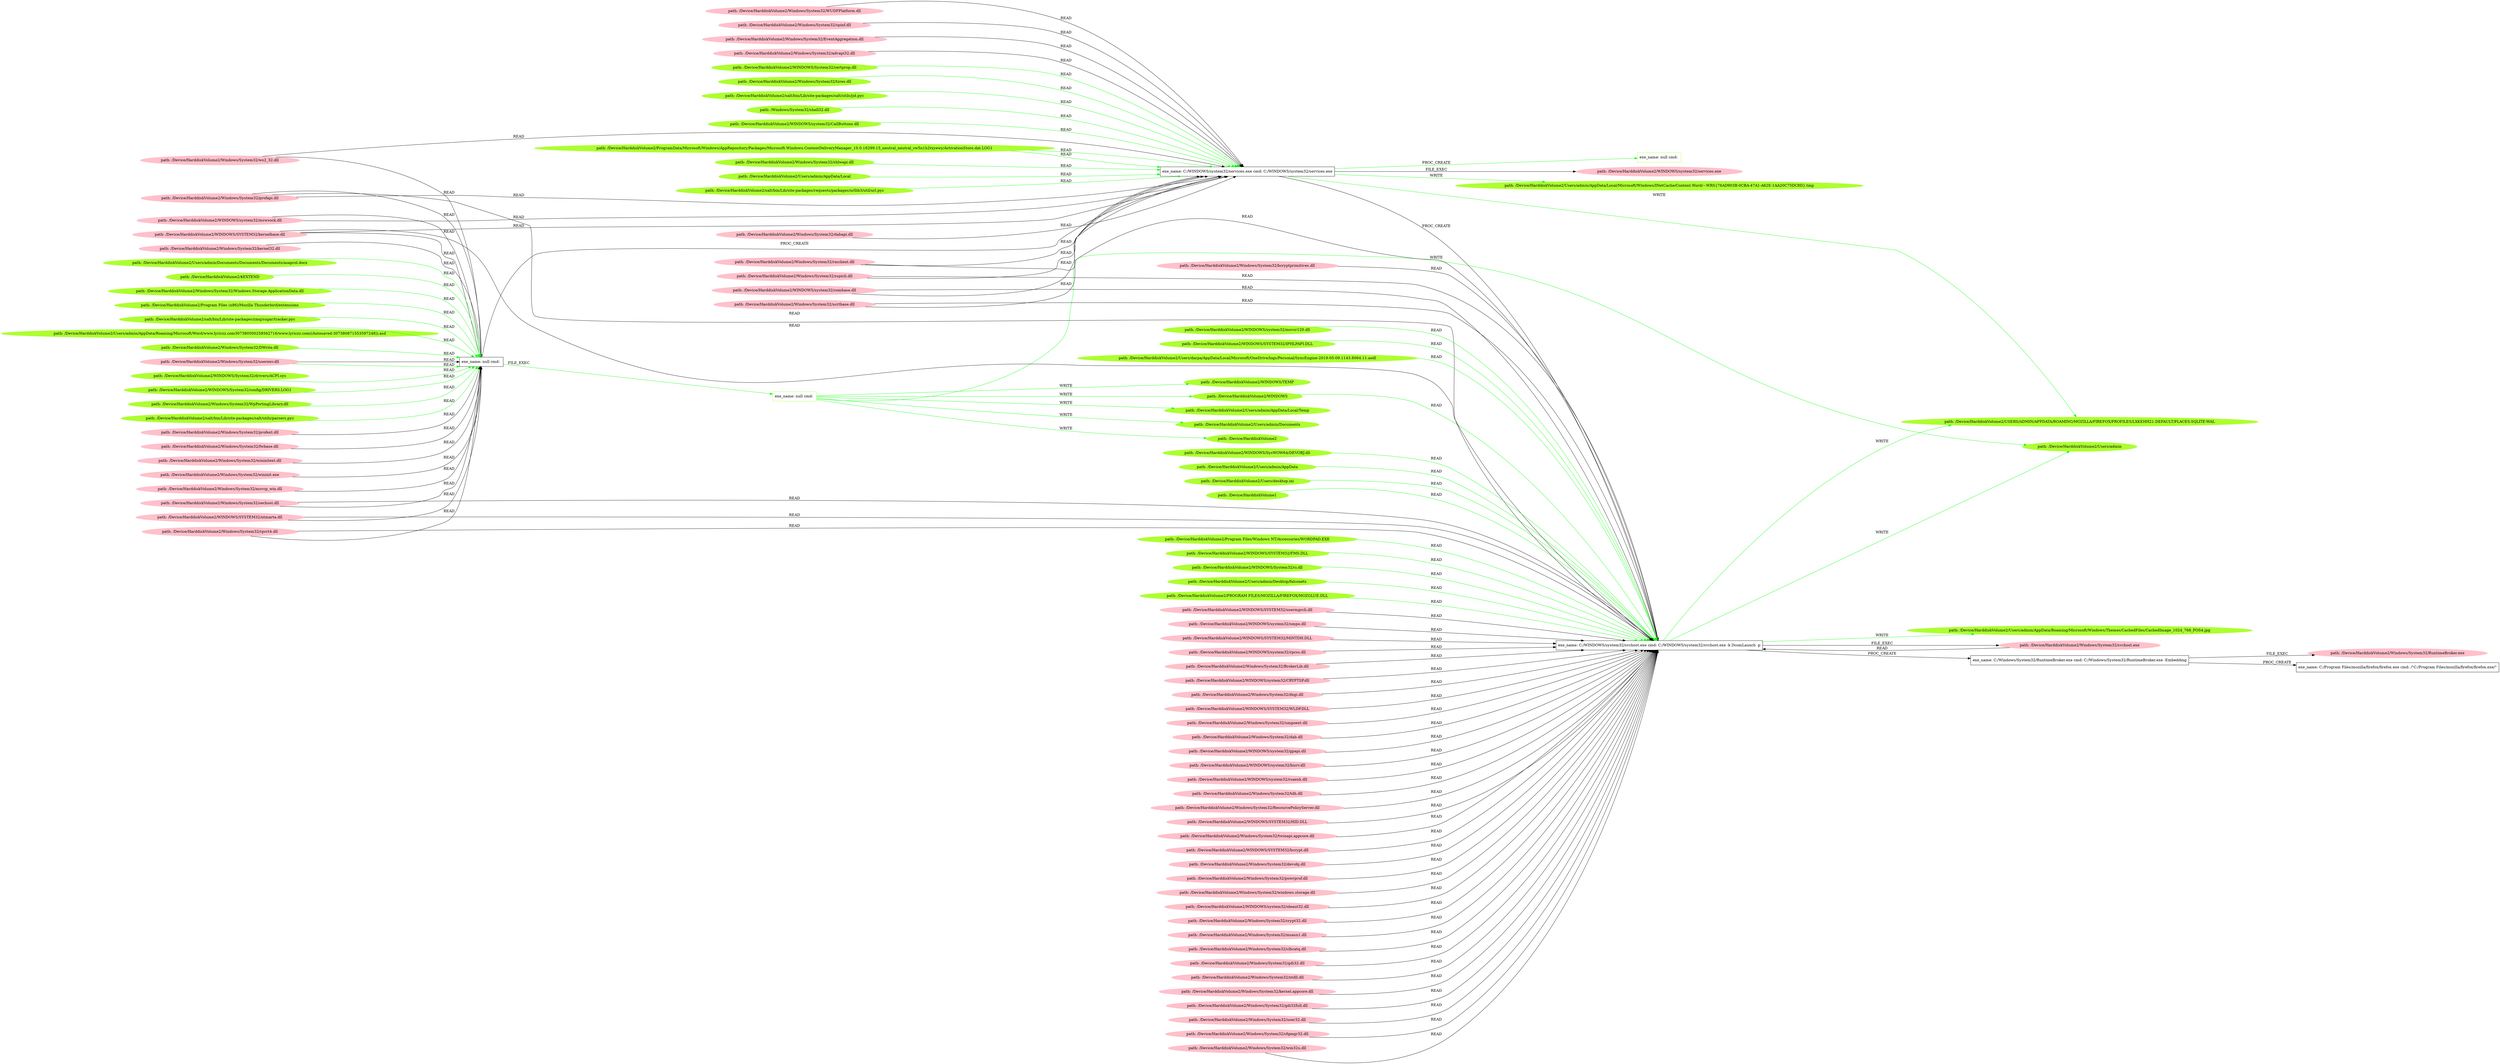 digraph {
	rankdir=LR
	39 [label="exe_name: null cmd: " color=black shape=box style=solid]
	160 [label="exe_name: null cmd: " color=greenyellow shape=box style=solid]
	39 -> 160 [label=FILE_EXEC color=green]
	192 [label="path: /Device/HarddiskVolume2/Users/admin/AppData" color=greenyellow shape=oval style=filled]
	34 [label="exe_name: C:/WINDOWS/system32/svchost.exe cmd: C:/WINDOWS/system32/svchost.exe -k DcomLaunch -p" color=black shape=box style=solid]
	192 -> 34 [label=READ color=green]
	171 [label="path: /Device/HarddiskVolume2/ProgramData/Microsoft/Windows/AppRepository/Packages/Microsoft.Windows.ContentDeliveryManager_10.0.16299.15_neutral_neutral_cw5n1h2txyewy/ActivationStore.dat.LOG1" color=greenyellow shape=oval style=filled]
	38 [label="exe_name: C:/WINDOWS/system32/services.exe cmd: C:/WINDOWS/system32/services.exe" color=black shape=box style=solid]
	171 -> 38 [label=READ color=green]
	171 [label="path: /Device/HarddiskVolume2/ProgramData/Microsoft/Windows/AppRepository/Packages/Microsoft.Windows.ContentDeliveryManager_10.0.16299.15_neutral_neutral_cw5n1h2txyewy/ActivationStore.dat.LOG1" color=greenyellow shape=oval style=filled]
	38 [label="exe_name: C:/WINDOWS/system32/services.exe cmd: C:/WINDOWS/system32/services.exe" color=black shape=box style=solid]
	171 -> 38 [label=READ color=green]
	150 [label="path: /Device/HarddiskVolume2/WINDOWS/System32/drivers/ACPI.sys" color=greenyellow shape=oval style=filled]
	39 [label="exe_name: null cmd: " color=black shape=box style=solid]
	150 -> 39 [label=READ color=green]
	185 [label="path: /Device/HarddiskVolume2/Users/desktop.ini" color=greenyellow shape=oval style=filled]
	34 [label="exe_name: C:/WINDOWS/system32/svchost.exe cmd: C:/WINDOWS/system32/svchost.exe -k DcomLaunch -p" color=black shape=box style=solid]
	185 -> 34 [label=READ color=green]
	159 [label="path: /Device/HarddiskVolume2/WINDOWS/System32/config/DRIVERS.LOG1" color=greenyellow shape=oval style=filled]
	39 [label="exe_name: null cmd: " color=black shape=box style=solid]
	159 -> 39 [label=READ color=green]
	34 [label="exe_name: C:/WINDOWS/system32/svchost.exe cmd: C:/WINDOWS/system32/svchost.exe -k DcomLaunch -p" color=black shape=box style=solid]
	196 [label="path: /Device/HarddiskVolume2/Users/admin/AppData/Roaming/Microsoft/Windows/Themes/CachedFiles/CachedImage_1024_768_POS4.jpg" color=greenyellow shape=oval style=filled]
	34 -> 196 [label=WRITE color=green]
	191 [label="path: /Device/HarddiskVolume1" color=greenyellow shape=oval style=filled]
	34 [label="exe_name: C:/WINDOWS/system32/svchost.exe cmd: C:/WINDOWS/system32/svchost.exe -k DcomLaunch -p" color=black shape=box style=solid]
	191 -> 34 [label=READ color=green]
	182 [label="path: /Device/HarddiskVolume2/Program Files/Windows NT/Accessories/WORDPAD.EXE" color=greenyellow shape=oval style=filled]
	34 [label="exe_name: C:/WINDOWS/system32/svchost.exe cmd: C:/WINDOWS/system32/svchost.exe -k DcomLaunch -p" color=black shape=box style=solid]
	182 -> 34 [label=READ color=green]
	195 [label="path: /Device/HarddiskVolume2/WINDOWS/SYSTEM32/FMS.DLL" color=greenyellow shape=oval style=filled]
	34 [label="exe_name: C:/WINDOWS/system32/svchost.exe cmd: C:/WINDOWS/system32/svchost.exe -k DcomLaunch -p" color=black shape=box style=solid]
	195 -> 34 [label=READ color=green]
	197 [label="path: /Device/HarddiskVolume2/WINDOWS/System32/ci.dll" color=greenyellow shape=oval style=filled]
	34 [label="exe_name: C:/WINDOWS/system32/svchost.exe cmd: C:/WINDOWS/system32/svchost.exe -k DcomLaunch -p" color=black shape=box style=solid]
	197 -> 34 [label=READ color=green]
	186 [label="path: /Device/HarddiskVolume2/Users/admin/Desktop/falconets" color=greenyellow shape=oval style=filled]
	34 [label="exe_name: C:/WINDOWS/system32/svchost.exe cmd: C:/WINDOWS/system32/svchost.exe -k DcomLaunch -p" color=black shape=box style=solid]
	186 -> 34 [label=READ color=green]
	189 [label="path: /Device/HarddiskVolume2/PROGRAM FILES/MOZILLA/FIREFOX/MOZGLUE.DLL" color=greenyellow shape=oval style=filled]
	34 [label="exe_name: C:/WINDOWS/system32/svchost.exe cmd: C:/WINDOWS/system32/svchost.exe -k DcomLaunch -p" color=black shape=box style=solid]
	189 -> 34 [label=READ color=green]
	178 [label="path: /Device/HarddiskVolume2/Windows/System32/shlwapi.dll" color=greenyellow shape=oval style=filled]
	38 [label="exe_name: C:/WINDOWS/system32/services.exe cmd: C:/WINDOWS/system32/services.exe" color=black shape=box style=solid]
	178 -> 38 [label=READ color=green]
	162 [label="path: /Device/HarddiskVolume2/WINDOWS" color=greenyellow shape=oval style=filled]
	34 [label="exe_name: C:/WINDOWS/system32/svchost.exe cmd: C:/WINDOWS/system32/svchost.exe -k DcomLaunch -p" color=black shape=box style=solid]
	162 -> 34 [label=READ color=green]
	154 [label="path: /Device/HarddiskVolume2/Windows/System32/WpPortingLibrary.dll" color=greenyellow shape=oval style=filled]
	39 [label="exe_name: null cmd: " color=black shape=box style=solid]
	154 -> 39 [label=READ color=green]
	172 [label="path: /Device/HarddiskVolume2/Users/admin/AppData/Local" color=greenyellow shape=oval style=filled]
	38 [label="exe_name: C:/WINDOWS/system32/services.exe cmd: C:/WINDOWS/system32/services.exe" color=black shape=box style=solid]
	172 -> 38 [label=READ color=green]
	169 [label="path: /Device/HarddiskVolume2/salt/bin/Lib/site-packages/requests/packages/urllib3/util/url.pyc" color=greenyellow shape=oval style=filled]
	38 [label="exe_name: C:/WINDOWS/system32/services.exe cmd: C:/WINDOWS/system32/services.exe" color=black shape=box style=solid]
	169 -> 38 [label=READ color=green]
	152 [label="path: /Device/HarddiskVolume2/salt/bin/Lib/site-packages/salt/utils/parsers.pyc" color=greenyellow shape=oval style=filled]
	39 [label="exe_name: null cmd: " color=black shape=box style=solid]
	152 -> 39 [label=READ color=green]
	53 [label="path: /Device/HarddiskVolume2/Windows/System32/profext.dll" color=pink shape=oval style=filled]
	39 [label="exe_name: null cmd: " color=black shape=box style=solid]
	53 -> 39 [label=READ color=black]
	6 [label="path: /Device/HarddiskVolume2/Windows/System32/fwbase.dll" color=pink shape=oval style=filled]
	39 [label="exe_name: null cmd: " color=black shape=box style=solid]
	6 -> 39 [label=READ color=black]
	7 [label="path: /Device/HarddiskVolume2/Windows/System32/wininitext.dll" color=pink shape=oval style=filled]
	39 [label="exe_name: null cmd: " color=black shape=box style=solid]
	7 -> 39 [label=READ color=black]
	65 [label="path: /Device/HarddiskVolume2/Windows/System32/wininit.exe" color=pink shape=oval style=filled]
	39 [label="exe_name: null cmd: " color=black shape=box style=solid]
	65 -> 39 [label=READ color=black]
	81 [label="path: /Device/HarddiskVolume2/Windows/System32/msvcp_win.dll" color=pink shape=oval style=filled]
	39 [label="exe_name: null cmd: " color=black shape=box style=solid]
	81 -> 39 [label=READ color=black]
	88 [label="path: /Device/HarddiskVolume2/Windows/System32/ws2_32.dll" color=pink shape=oval style=filled]
	39 [label="exe_name: null cmd: " color=black shape=box style=solid]
	88 -> 39 [label=READ color=black]
	105 [label="path: /Device/HarddiskVolume2/Windows/System32/userenv.dll" color=pink shape=oval style=filled]
	39 [label="exe_name: null cmd: " color=black shape=box style=solid]
	105 -> 39 [label=READ color=black]
	107 [label="path: /Device/HarddiskVolume2/Windows/System32/kernel32.dll" color=pink shape=oval style=filled]
	39 [label="exe_name: null cmd: " color=black shape=box style=solid]
	107 -> 39 [label=READ color=black]
	110 [label="path: /Device/HarddiskVolume2/Windows/System32/sechost.dll" color=pink shape=oval style=filled]
	39 [label="exe_name: null cmd: " color=black shape=box style=solid]
	110 -> 39 [label=READ color=black]
	113 [label="path: /Device/HarddiskVolume2/Windows/System32/profapi.dll" color=pink shape=oval style=filled]
	39 [label="exe_name: null cmd: " color=black shape=box style=solid]
	113 -> 39 [label=READ color=black]
	119 [label="path: /Device/HarddiskVolume2/WINDOWS/system32/mswsock.dll" color=pink shape=oval style=filled]
	39 [label="exe_name: null cmd: " color=black shape=box style=solid]
	119 -> 39 [label=READ color=black]
	121 [label="path: /Device/HarddiskVolume2/WINDOWS/SYSTEM32/kernelbase.dll" color=pink shape=oval style=filled]
	39 [label="exe_name: null cmd: " color=black shape=box style=solid]
	121 -> 39 [label=READ color=black]
	128 [label="path: /Device/HarddiskVolume2/WINDOWS/SYSTEM32/ntmarta.dll" color=pink shape=oval style=filled]
	39 [label="exe_name: null cmd: " color=black shape=box style=solid]
	128 -> 39 [label=READ color=black]
	130 [label="path: /Device/HarddiskVolume2/Windows/System32/rpcrt4.dll" color=pink shape=oval style=filled]
	39 [label="exe_name: null cmd: " color=black shape=box style=solid]
	130 -> 39 [label=READ color=black]
	39 [label="exe_name: null cmd: " color=black shape=box style=solid]
	38 [label="exe_name: C:/WINDOWS/system32/services.exe cmd: C:/WINDOWS/system32/services.exe" color=black shape=box style=solid]
	39 -> 38 [label=PROC_CREATE color=black]
	38 [label="exe_name: C:/WINDOWS/system32/services.exe cmd: C:/WINDOWS/system32/services.exe" color=black shape=box style=solid]
	87 [label="path: /Device/HarddiskVolume2/WINDOWS/system32/services.exe" color=pink shape=oval style=filled]
	38 -> 87 [label=FILE_EXEC color=black]
	8 [label="path: /Device/HarddiskVolume2/Windows/System32/dabapi.dll" color=pink shape=oval style=filled]
	38 [label="exe_name: C:/WINDOWS/system32/services.exe cmd: C:/WINDOWS/system32/services.exe" color=black shape=box style=solid]
	8 -> 38 [label=READ color=black]
	66 [label="path: /Device/HarddiskVolume2/Windows/System32/WUDFPlatform.dll" color=pink shape=oval style=filled]
	38 [label="exe_name: C:/WINDOWS/system32/services.exe cmd: C:/WINDOWS/system32/services.exe" color=black shape=box style=solid]
	66 -> 38 [label=READ color=black]
	70 [label="path: /Device/HarddiskVolume2/Windows/System32/spinf.dll" color=pink shape=oval style=filled]
	38 [label="exe_name: C:/WINDOWS/system32/services.exe cmd: C:/WINDOWS/system32/services.exe" color=black shape=box style=solid]
	70 -> 38 [label=READ color=black]
	90 [label="path: /Device/HarddiskVolume2/Windows/System32/rmclient.dll" color=pink shape=oval style=filled]
	38 [label="exe_name: C:/WINDOWS/system32/services.exe cmd: C:/WINDOWS/system32/services.exe" color=black shape=box style=solid]
	90 -> 38 [label=READ color=black]
	119 [label="path: /Device/HarddiskVolume2/WINDOWS/system32/mswsock.dll" color=pink shape=oval style=filled]
	38 [label="exe_name: C:/WINDOWS/system32/services.exe cmd: C:/WINDOWS/system32/services.exe" color=black shape=box style=solid]
	119 -> 38 [label=READ color=black]
	125 [label="path: /Device/HarddiskVolume2/Windows/System32/EventAggregation.dll" color=pink shape=oval style=filled]
	38 [label="exe_name: C:/WINDOWS/system32/services.exe cmd: C:/WINDOWS/system32/services.exe" color=black shape=box style=solid]
	125 -> 38 [label=READ color=black]
	143 [label="path: /Device/HarddiskVolume2/Windows/System32/sspicli.dll" color=pink shape=oval style=filled]
	38 [label="exe_name: C:/WINDOWS/system32/services.exe cmd: C:/WINDOWS/system32/services.exe" color=black shape=box style=solid]
	143 -> 38 [label=READ color=black]
	88 [label="path: /Device/HarddiskVolume2/Windows/System32/ws2_32.dll" color=pink shape=oval style=filled]
	38 [label="exe_name: C:/WINDOWS/system32/services.exe cmd: C:/WINDOWS/system32/services.exe" color=black shape=box style=solid]
	88 -> 38 [label=READ color=black]
	113 [label="path: /Device/HarddiskVolume2/Windows/System32/profapi.dll" color=pink shape=oval style=filled]
	38 [label="exe_name: C:/WINDOWS/system32/services.exe cmd: C:/WINDOWS/system32/services.exe" color=black shape=box style=solid]
	113 -> 38 [label=READ color=black]
	116 [label="path: /Device/HarddiskVolume2/WINDOWS/system32/combase.dll" color=pink shape=oval style=filled]
	38 [label="exe_name: C:/WINDOWS/system32/services.exe cmd: C:/WINDOWS/system32/services.exe" color=black shape=box style=solid]
	116 -> 38 [label=READ color=black]
	121 [label="path: /Device/HarddiskVolume2/WINDOWS/SYSTEM32/kernelbase.dll" color=pink shape=oval style=filled]
	38 [label="exe_name: C:/WINDOWS/system32/services.exe cmd: C:/WINDOWS/system32/services.exe" color=black shape=box style=solid]
	121 -> 38 [label=READ color=black]
	133 [label="path: /Device/HarddiskVolume2/Windows/System32/ucrtbase.dll" color=pink shape=oval style=filled]
	38 [label="exe_name: C:/WINDOWS/system32/services.exe cmd: C:/WINDOWS/system32/services.exe" color=black shape=box style=solid]
	133 -> 38 [label=READ color=black]
	147 [label="path: /Device/HarddiskVolume2/Windows/System32/advapi32.dll" color=pink shape=oval style=filled]
	38 [label="exe_name: C:/WINDOWS/system32/services.exe cmd: C:/WINDOWS/system32/services.exe" color=black shape=box style=solid]
	147 -> 38 [label=READ color=black]
	38 [label="exe_name: C:/WINDOWS/system32/services.exe cmd: C:/WINDOWS/system32/services.exe" color=black shape=box style=solid]
	34 [label="exe_name: C:/WINDOWS/system32/svchost.exe cmd: C:/WINDOWS/system32/svchost.exe -k DcomLaunch -p" color=black shape=box style=solid]
	38 -> 34 [label=PROC_CREATE color=black]
	34 [label="exe_name: C:/WINDOWS/system32/svchost.exe cmd: C:/WINDOWS/system32/svchost.exe -k DcomLaunch -p" color=black shape=box style=solid]
	92 [label="path: /Device/HarddiskVolume2/Windows/System32/svchost.exe" color=pink shape=oval style=filled]
	34 -> 92 [label=FILE_EXEC color=black]
	44 [label="path: /Device/HarddiskVolume2/WINDOWS/SYSTEM32/usermgrcli.dll" color=pink shape=oval style=filled]
	34 [label="exe_name: C:/WINDOWS/system32/svchost.exe cmd: C:/WINDOWS/system32/svchost.exe -k DcomLaunch -p" color=black shape=box style=solid]
	44 -> 34 [label=READ color=black]
	46 [label="path: /Device/HarddiskVolume2/WINDOWS/system32/umpo.dll" color=pink shape=oval style=filled]
	34 [label="exe_name: C:/WINDOWS/system32/svchost.exe cmd: C:/WINDOWS/system32/svchost.exe -k DcomLaunch -p" color=black shape=box style=solid]
	46 -> 34 [label=READ color=black]
	47 [label="path: /Device/HarddiskVolume2/WINDOWS/SYSTEM32/MINTDH.DLL" color=pink shape=oval style=filled]
	34 [label="exe_name: C:/WINDOWS/system32/svchost.exe cmd: C:/WINDOWS/system32/svchost.exe -k DcomLaunch -p" color=black shape=box style=solid]
	47 -> 34 [label=READ color=black]
	11 [label="path: /Device/HarddiskVolume2/WINDOWS/system32/rpcss.dll" color=pink shape=oval style=filled]
	34 [label="exe_name: C:/WINDOWS/system32/svchost.exe cmd: C:/WINDOWS/system32/svchost.exe -k DcomLaunch -p" color=black shape=box style=solid]
	11 -> 34 [label=READ color=black]
	55 [label="path: /Device/HarddiskVolume2/Windows/System32/BrokerLib.dll" color=pink shape=oval style=filled]
	34 [label="exe_name: C:/WINDOWS/system32/svchost.exe cmd: C:/WINDOWS/system32/svchost.exe -k DcomLaunch -p" color=black shape=box style=solid]
	55 -> 34 [label=READ color=black]
	13 [label="path: /Device/HarddiskVolume2/WINDOWS/system32/CRYPTSP.dll" color=pink shape=oval style=filled]
	34 [label="exe_name: C:/WINDOWS/system32/svchost.exe cmd: C:/WINDOWS/system32/svchost.exe -k DcomLaunch -p" color=black shape=box style=solid]
	13 -> 34 [label=READ color=black]
	57 [label="path: /Device/HarddiskVolume2/Windows/System32/dxgi.dll" color=pink shape=oval style=filled]
	34 [label="exe_name: C:/WINDOWS/system32/svchost.exe cmd: C:/WINDOWS/system32/svchost.exe -k DcomLaunch -p" color=black shape=box style=solid]
	57 -> 34 [label=READ color=black]
	58 [label="path: /Device/HarddiskVolume2/WINDOWS/SYSTEM32/WLDP.DLL" color=pink shape=oval style=filled]
	34 [label="exe_name: C:/WINDOWS/system32/svchost.exe cmd: C:/WINDOWS/system32/svchost.exe -k DcomLaunch -p" color=black shape=box style=solid]
	58 -> 34 [label=READ color=black]
	62 [label="path: /Device/HarddiskVolume2/Windows/System32/umpoext.dll" color=pink shape=oval style=filled]
	34 [label="exe_name: C:/WINDOWS/system32/svchost.exe cmd: C:/WINDOWS/system32/svchost.exe -k DcomLaunch -p" color=black shape=box style=solid]
	62 -> 34 [label=READ color=black]
	24 [label="path: /Device/HarddiskVolume2/Windows/System32/dab.dll" color=pink shape=oval style=filled]
	34 [label="exe_name: C:/WINDOWS/system32/svchost.exe cmd: C:/WINDOWS/system32/svchost.exe -k DcomLaunch -p" color=black shape=box style=solid]
	24 -> 34 [label=READ color=black]
	26 [label="path: /Device/HarddiskVolume2/WINDOWS/system32/gpapi.dll" color=pink shape=oval style=filled]
	34 [label="exe_name: C:/WINDOWS/system32/svchost.exe cmd: C:/WINDOWS/system32/svchost.exe -k DcomLaunch -p" color=black shape=box style=solid]
	26 -> 34 [label=READ color=black]
	27 [label="path: /Device/HarddiskVolume2/WINDOWS/system32/bisrv.dll" color=pink shape=oval style=filled]
	34 [label="exe_name: C:/WINDOWS/system32/svchost.exe cmd: C:/WINDOWS/system32/svchost.exe -k DcomLaunch -p" color=black shape=box style=solid]
	27 -> 34 [label=READ color=black]
	29 [label="path: /Device/HarddiskVolume2/WINDOWS/system32/rsaenh.dll" color=pink shape=oval style=filled]
	34 [label="exe_name: C:/WINDOWS/system32/svchost.exe cmd: C:/WINDOWS/system32/svchost.exe -k DcomLaunch -p" color=black shape=box style=solid]
	29 -> 34 [label=READ color=black]
	74 [label="path: /Device/HarddiskVolume2/Windows/System32/tdh.dll" color=pink shape=oval style=filled]
	34 [label="exe_name: C:/WINDOWS/system32/svchost.exe cmd: C:/WINDOWS/system32/svchost.exe -k DcomLaunch -p" color=black shape=box style=solid]
	74 -> 34 [label=READ color=black]
	75 [label="path: /Device/HarddiskVolume2/Windows/System32/ResourcePolicyServer.dll" color=pink shape=oval style=filled]
	34 [label="exe_name: C:/WINDOWS/system32/svchost.exe cmd: C:/WINDOWS/system32/svchost.exe -k DcomLaunch -p" color=black shape=box style=solid]
	75 -> 34 [label=READ color=black]
	33 [label="path: /Device/HarddiskVolume2/WINDOWS/SYSTEM32/HID.DLL" color=pink shape=oval style=filled]
	34 [label="exe_name: C:/WINDOWS/system32/svchost.exe cmd: C:/WINDOWS/system32/svchost.exe -k DcomLaunch -p" color=black shape=box style=solid]
	33 -> 34 [label=READ color=black]
	77 [label="path: /Device/HarddiskVolume2/Windows/System32/twinapi.appcore.dll" color=pink shape=oval style=filled]
	34 [label="exe_name: C:/WINDOWS/system32/svchost.exe cmd: C:/WINDOWS/system32/svchost.exe -k DcomLaunch -p" color=black shape=box style=solid]
	77 -> 34 [label=READ color=black]
	90 [label="path: /Device/HarddiskVolume2/Windows/System32/rmclient.dll" color=pink shape=oval style=filled]
	34 [label="exe_name: C:/WINDOWS/system32/svchost.exe cmd: C:/WINDOWS/system32/svchost.exe -k DcomLaunch -p" color=black shape=box style=solid]
	90 -> 34 [label=READ color=black]
	92 [label="path: /Device/HarddiskVolume2/Windows/System32/svchost.exe" color=pink shape=oval style=filled]
	34 [label="exe_name: C:/WINDOWS/system32/svchost.exe cmd: C:/WINDOWS/system32/svchost.exe -k DcomLaunch -p" color=black shape=box style=solid]
	92 -> 34 [label=READ color=black]
	97 [label="path: /Device/HarddiskVolume2/WINDOWS/SYSTEM32/bcrypt.dll" color=pink shape=oval style=filled]
	34 [label="exe_name: C:/WINDOWS/system32/svchost.exe cmd: C:/WINDOWS/system32/svchost.exe -k DcomLaunch -p" color=black shape=box style=solid]
	97 -> 34 [label=READ color=black]
	126 [label="path: /Device/HarddiskVolume2/Windows/System32/devobj.dll" color=pink shape=oval style=filled]
	34 [label="exe_name: C:/WINDOWS/system32/svchost.exe cmd: C:/WINDOWS/system32/svchost.exe -k DcomLaunch -p" color=black shape=box style=solid]
	126 -> 34 [label=READ color=black]
	128 [label="path: /Device/HarddiskVolume2/WINDOWS/SYSTEM32/ntmarta.dll" color=pink shape=oval style=filled]
	34 [label="exe_name: C:/WINDOWS/system32/svchost.exe cmd: C:/WINDOWS/system32/svchost.exe -k DcomLaunch -p" color=black shape=box style=solid]
	128 -> 34 [label=READ color=black]
	10 [label="path: /Device/HarddiskVolume2/Windows/System32/powrprof.dll" color=pink shape=oval style=filled]
	34 [label="exe_name: C:/WINDOWS/system32/svchost.exe cmd: C:/WINDOWS/system32/svchost.exe -k DcomLaunch -p" color=black shape=box style=solid]
	10 -> 34 [label=READ color=black]
	2 [label="path: /Device/HarddiskVolume2/Windows/System32/windows.storage.dll" color=pink shape=oval style=filled]
	34 [label="exe_name: C:/WINDOWS/system32/svchost.exe cmd: C:/WINDOWS/system32/svchost.exe -k DcomLaunch -p" color=black shape=box style=solid]
	2 -> 34 [label=READ color=black]
	20 [label="path: /Device/HarddiskVolume2/WINDOWS/system32/oleaut32.dll" color=pink shape=oval style=filled]
	34 [label="exe_name: C:/WINDOWS/system32/svchost.exe cmd: C:/WINDOWS/system32/svchost.exe -k DcomLaunch -p" color=black shape=box style=solid]
	20 -> 34 [label=READ color=black]
	21 [label="path: /Device/HarddiskVolume2/Windows/System32/crypt32.dll" color=pink shape=oval style=filled]
	34 [label="exe_name: C:/WINDOWS/system32/svchost.exe cmd: C:/WINDOWS/system32/svchost.exe -k DcomLaunch -p" color=black shape=box style=solid]
	21 -> 34 [label=READ color=black]
	23 [label="path: /Device/HarddiskVolume2/Windows/System32/msasn1.dll" color=pink shape=oval style=filled]
	34 [label="exe_name: C:/WINDOWS/system32/svchost.exe cmd: C:/WINDOWS/system32/svchost.exe -k DcomLaunch -p" color=black shape=box style=solid]
	23 -> 34 [label=READ color=black]
	37 [label="path: /Device/HarddiskVolume2/Windows/System32/clbcatq.dll" color=pink shape=oval style=filled]
	34 [label="exe_name: C:/WINDOWS/system32/svchost.exe cmd: C:/WINDOWS/system32/svchost.exe -k DcomLaunch -p" color=black shape=box style=solid]
	37 -> 34 [label=READ color=black]
	79 [label="path: /Device/HarddiskVolume2/Windows/System32/gdi32.dll" color=pink shape=oval style=filled]
	34 [label="exe_name: C:/WINDOWS/system32/svchost.exe cmd: C:/WINDOWS/system32/svchost.exe -k DcomLaunch -p" color=black shape=box style=solid]
	79 -> 34 [label=READ color=black]
	84 [label="path: /Device/HarddiskVolume2/Windows/System32/ntdll.dll" color=pink shape=oval style=filled]
	34 [label="exe_name: C:/WINDOWS/system32/svchost.exe cmd: C:/WINDOWS/system32/svchost.exe -k DcomLaunch -p" color=black shape=box style=solid]
	84 -> 34 [label=READ color=black]
	99 [label="path: /Device/HarddiskVolume2/Windows/System32/kernel.appcore.dll" color=pink shape=oval style=filled]
	34 [label="exe_name: C:/WINDOWS/system32/svchost.exe cmd: C:/WINDOWS/system32/svchost.exe -k DcomLaunch -p" color=black shape=box style=solid]
	99 -> 34 [label=READ color=black]
	102 [label="path: /Device/HarddiskVolume2/Windows/System32/gdi32full.dll" color=pink shape=oval style=filled]
	34 [label="exe_name: C:/WINDOWS/system32/svchost.exe cmd: C:/WINDOWS/system32/svchost.exe -k DcomLaunch -p" color=black shape=box style=solid]
	102 -> 34 [label=READ color=black]
	104 [label="path: /Device/HarddiskVolume2/Windows/System32/user32.dll" color=pink shape=oval style=filled]
	34 [label="exe_name: C:/WINDOWS/system32/svchost.exe cmd: C:/WINDOWS/system32/svchost.exe -k DcomLaunch -p" color=black shape=box style=solid]
	104 -> 34 [label=READ color=black]
	110 [label="path: /Device/HarddiskVolume2/Windows/System32/sechost.dll" color=pink shape=oval style=filled]
	34 [label="exe_name: C:/WINDOWS/system32/svchost.exe cmd: C:/WINDOWS/system32/svchost.exe -k DcomLaunch -p" color=black shape=box style=solid]
	110 -> 34 [label=READ color=black]
	113 [label="path: /Device/HarddiskVolume2/Windows/System32/profapi.dll" color=pink shape=oval style=filled]
	34 [label="exe_name: C:/WINDOWS/system32/svchost.exe cmd: C:/WINDOWS/system32/svchost.exe -k DcomLaunch -p" color=black shape=box style=solid]
	113 -> 34 [label=READ color=black]
	116 [label="path: /Device/HarddiskVolume2/WINDOWS/system32/combase.dll" color=pink shape=oval style=filled]
	34 [label="exe_name: C:/WINDOWS/system32/svchost.exe cmd: C:/WINDOWS/system32/svchost.exe -k DcomLaunch -p" color=black shape=box style=solid]
	116 -> 34 [label=READ color=black]
	121 [label="path: /Device/HarddiskVolume2/WINDOWS/SYSTEM32/kernelbase.dll" color=pink shape=oval style=filled]
	34 [label="exe_name: C:/WINDOWS/system32/svchost.exe cmd: C:/WINDOWS/system32/svchost.exe -k DcomLaunch -p" color=black shape=box style=solid]
	121 -> 34 [label=READ color=black]
	130 [label="path: /Device/HarddiskVolume2/Windows/System32/rpcrt4.dll" color=pink shape=oval style=filled]
	34 [label="exe_name: C:/WINDOWS/system32/svchost.exe cmd: C:/WINDOWS/system32/svchost.exe -k DcomLaunch -p" color=black shape=box style=solid]
	130 -> 34 [label=READ color=black]
	133 [label="path: /Device/HarddiskVolume2/Windows/System32/ucrtbase.dll" color=pink shape=oval style=filled]
	34 [label="exe_name: C:/WINDOWS/system32/svchost.exe cmd: C:/WINDOWS/system32/svchost.exe -k DcomLaunch -p" color=black shape=box style=solid]
	133 -> 34 [label=READ color=black]
	136 [label="path: /Device/HarddiskVolume2/Windows/System32/cfgmgr32.dll" color=pink shape=oval style=filled]
	34 [label="exe_name: C:/WINDOWS/system32/svchost.exe cmd: C:/WINDOWS/system32/svchost.exe -k DcomLaunch -p" color=black shape=box style=solid]
	136 -> 34 [label=READ color=black]
	138 [label="path: /Device/HarddiskVolume2/Windows/System32/win32u.dll" color=pink shape=oval style=filled]
	34 [label="exe_name: C:/WINDOWS/system32/svchost.exe cmd: C:/WINDOWS/system32/svchost.exe -k DcomLaunch -p" color=black shape=box style=solid]
	138 -> 34 [label=READ color=black]
	141 [label="path: /Device/HarddiskVolume2/Windows/System32/bcryptprimitives.dll" color=pink shape=oval style=filled]
	34 [label="exe_name: C:/WINDOWS/system32/svchost.exe cmd: C:/WINDOWS/system32/svchost.exe -k DcomLaunch -p" color=black shape=box style=solid]
	141 -> 34 [label=READ color=black]
	143 [label="path: /Device/HarddiskVolume2/Windows/System32/sspicli.dll" color=pink shape=oval style=filled]
	34 [label="exe_name: C:/WINDOWS/system32/svchost.exe cmd: C:/WINDOWS/system32/svchost.exe -k DcomLaunch -p" color=black shape=box style=solid]
	143 -> 34 [label=READ color=black]
	173 [label="path: /Device/HarddiskVolume2/WINDOWS/System32/certprop.dll" color=greenyellow shape=oval style=filled]
	38 [label="exe_name: C:/WINDOWS/system32/services.exe cmd: C:/WINDOWS/system32/services.exe" color=black shape=box style=solid]
	173 -> 38 [label=READ color=green]
	160 [label="exe_name: null cmd: " color=greenyellow shape=box style=solid]
	162 [label="path: /Device/HarddiskVolume2/WINDOWS" color=greenyellow shape=oval style=filled]
	160 -> 162 [label=WRITE color=green]
	160 [label="exe_name: null cmd: " color=greenyellow shape=box style=solid]
	165 [label="path: /Device/HarddiskVolume2/Users/admin" color=greenyellow shape=oval style=filled]
	160 -> 165 [label=WRITE color=green]
	160 [label="exe_name: null cmd: " color=greenyellow shape=box style=solid]
	163 [label="path: /Device/HarddiskVolume2/WINDOWS/TEMP" color=greenyellow shape=oval style=filled]
	160 -> 163 [label=WRITE color=green]
	160 [label="exe_name: null cmd: " color=greenyellow shape=box style=solid]
	161 [label="path: /Device/HarddiskVolume2/Users/admin/AppData/Local/Temp" color=greenyellow shape=oval style=filled]
	160 -> 161 [label=WRITE color=green]
	170 [label="path: /Device/HarddiskVolume2/Windows/System32/tzres.dll" color=greenyellow shape=oval style=filled]
	38 [label="exe_name: C:/WINDOWS/system32/services.exe cmd: C:/WINDOWS/system32/services.exe" color=black shape=box style=solid]
	170 -> 38 [label=READ color=green]
	160 [label="exe_name: null cmd: " color=greenyellow shape=box style=solid]
	164 [label="path: /Device/HarddiskVolume2/Users/admin/Documents" color=greenyellow shape=oval style=filled]
	160 -> 164 [label=WRITE color=green]
	194 [label="path: /Device/HarddiskVolume2/WINDOWS/system32/msvcr120.dll" color=greenyellow shape=oval style=filled]
	34 [label="exe_name: C:/WINDOWS/system32/svchost.exe cmd: C:/WINDOWS/system32/svchost.exe -k DcomLaunch -p" color=black shape=box style=solid]
	194 -> 34 [label=READ color=green]
	168 [label="path: /Device/HarddiskVolume2/Users/admin/Documents/Documents/Documents/asaprol.docx" color=greenyellow shape=oval style=filled]
	39 [label="exe_name: null cmd: " color=black shape=box style=solid]
	168 -> 39 [label=READ color=green]
	160 [label="exe_name: null cmd: " color=greenyellow shape=box style=solid]
	166 [label="path: /Device/HarddiskVolume2" color=greenyellow shape=oval style=filled]
	160 -> 166 [label=WRITE color=green]
	188 [label="path: /Device/HarddiskVolume2/WINDOWS/SYSTEM32/IPHLPAPI.DLL" color=greenyellow shape=oval style=filled]
	34 [label="exe_name: C:/WINDOWS/system32/svchost.exe cmd: C:/WINDOWS/system32/svchost.exe -k DcomLaunch -p" color=black shape=box style=solid]
	188 -> 34 [label=READ color=green]
	155 [label="path: /Device/HarddiskVolume2/$EXTEND" color=greenyellow shape=oval style=filled]
	39 [label="exe_name: null cmd: " color=black shape=box style=solid]
	155 -> 39 [label=READ color=green]
	34 [label="exe_name: C:/WINDOWS/system32/svchost.exe cmd: C:/WINDOWS/system32/svchost.exe -k DcomLaunch -p" color=black shape=box style=solid]
	0 [label="exe_name: C:/Windows/System32/RuntimeBroker.exe cmd: C:/Windows/System32/RuntimeBroker.exe -Embedding" color=black shape=box style=solid]
	34 -> 0 [label=PROC_CREATE color=black]
	0 [label="exe_name: C:/Windows/System32/RuntimeBroker.exe cmd: C:/Windows/System32/RuntimeBroker.exe -Embedding" color=black shape=box style=solid]
	36 [label="path: /Device/HarddiskVolume2/Windows/System32/RuntimeBroker.exe" color=pink shape=oval style=filled]
	0 -> 36 [label=FILE_EXEC color=black]
	156 [label="path: /Device/HarddiskVolume2/Windows/System32/Windows.Storage.ApplicationData.dll" color=greenyellow shape=oval style=filled]
	39 [label="exe_name: null cmd: " color=black shape=box style=solid]
	156 -> 39 [label=READ color=green]
	175 [label="path: /Device/HarddiskVolume2/salt/bin/Lib/site-packages/salt/utils/jid.pyc" color=greenyellow shape=oval style=filled]
	38 [label="exe_name: C:/WINDOWS/system32/services.exe cmd: C:/WINDOWS/system32/services.exe" color=black shape=box style=solid]
	175 -> 38 [label=READ color=green]
	190 [label="path: /Device/HarddiskVolume2/Users/darpa/AppData/Local/Microsoft/OneDrive/logs/Personal/SyncEngine-2019-05-09.1143.8064.11.aodl" color=greenyellow shape=oval style=filled]
	34 [label="exe_name: C:/WINDOWS/system32/svchost.exe cmd: C:/WINDOWS/system32/svchost.exe -k DcomLaunch -p" color=black shape=box style=solid]
	190 -> 34 [label=READ color=green]
	167 [label="path: /Device/HarddiskVolume2/Program Files (x86)/Mozilla Thunderbird/extensions" color=greenyellow shape=oval style=filled]
	39 [label="exe_name: null cmd: " color=black shape=box style=solid]
	167 -> 39 [label=READ color=green]
	38 [label="exe_name: C:/WINDOWS/system32/services.exe cmd: C:/WINDOWS/system32/services.exe" color=black shape=box style=solid]
	174 [label="path: /Device/HarddiskVolume2/USERS/ADMIN/APPDATA/ROAMING/MOZILLA/FIREFOX/PROFILES/LXKEHH21.DEFAULT/PLACES.SQLITE-WAL" color=greenyellow shape=oval style=filled]
	38 -> 174 [label=WRITE color=green]
	157 [label="path: /Device/HarddiskVolume2/salt/bin/Lib/site-packages/zmq/sugar/tracker.pyc" color=greenyellow shape=oval style=filled]
	39 [label="exe_name: null cmd: " color=black shape=box style=solid]
	157 -> 39 [label=READ color=green]
	183 [label="path: /Device/HarddiskVolume2/WINDOWS/SysWOW64/DEVOBJ.dll" color=greenyellow shape=oval style=filled]
	34 [label="exe_name: C:/WINDOWS/system32/svchost.exe cmd: C:/WINDOWS/system32/svchost.exe -k DcomLaunch -p" color=black shape=box style=solid]
	183 -> 34 [label=READ color=green]
	0 [label="exe_name: C:/Windows/System32/RuntimeBroker.exe cmd: C:/Windows/System32/RuntimeBroker.exe -Embedding" color=black shape=box style=solid]
	1 [label="exe_name: C:/Program Files/mozilla/firefox/firefox.exe cmd: /\"C:/Program Files/mozilla/firefox/firefox.exe/\"" color=black shape=box style=solid]
	0 -> 1 [label=PROC_CREATE color=black]
	180 [label="path: /Windows/System32/shell32.dll" color=greenyellow shape=oval style=filled]
	38 [label="exe_name: C:/WINDOWS/system32/services.exe cmd: C:/WINDOWS/system32/services.exe" color=black shape=box style=solid]
	180 -> 38 [label=READ color=green]
	158 [label="path: /Device/HarddiskVolume2/Users/admin/AppData/Roaming/Microsoft/Word/www.lyriczz.com307380500258562716/www.lyriczz.com((Autosaved-307380871553597248)).asd" color=greenyellow shape=oval style=filled]
	39 [label="exe_name: null cmd: " color=black shape=box style=solid]
	158 -> 39 [label=READ color=green]
	38 [label="exe_name: C:/WINDOWS/system32/services.exe cmd: C:/WINDOWS/system32/services.exe" color=black shape=box style=solid]
	181 [label="path: /Device/HarddiskVolume2/Users/admin/AppData/Local/Microsoft/Windows/INetCache/Content.Word/~WRS{76AD903B-0CBA-47A1-A62E-1AA20C75DC8D}.tmp" color=greenyellow shape=oval style=filled]
	38 -> 181 [label=WRITE color=green]
	176 [label="path: /Device/HarddiskVolume2/WINDOWS/system32/CallButtons.dll" color=greenyellow shape=oval style=filled]
	38 [label="exe_name: C:/WINDOWS/system32/services.exe cmd: C:/WINDOWS/system32/services.exe" color=black shape=box style=solid]
	176 -> 38 [label=READ color=green]
	34 [label="exe_name: C:/WINDOWS/system32/svchost.exe cmd: C:/WINDOWS/system32/svchost.exe -k DcomLaunch -p" color=black shape=box style=solid]
	174 [label="path: /Device/HarddiskVolume2/USERS/ADMIN/APPDATA/ROAMING/MOZILLA/FIREFOX/PROFILES/LXKEHH21.DEFAULT/PLACES.SQLITE-WAL" color=greenyellow shape=oval style=filled]
	34 -> 174 [label=WRITE color=green]
	38 [label="exe_name: C:/WINDOWS/system32/services.exe cmd: C:/WINDOWS/system32/services.exe" color=black shape=box style=solid]
	179 [label="exe_name: null cmd: " color=greenyellow shape=box style=solid]
	38 -> 179 [label=PROC_CREATE color=green]
	105 [label="path: /Device/HarddiskVolume2/Windows/System32/userenv.dll" color=pink shape=oval style=filled]
	39 [label="exe_name: null cmd: " color=black shape=box style=solid]
	105 -> 39 [label=READ color=green]
	34 [label="exe_name: C:/WINDOWS/system32/svchost.exe cmd: C:/WINDOWS/system32/svchost.exe -k DcomLaunch -p" color=black shape=box style=solid]
	165 [label="path: /Device/HarddiskVolume2/Users/admin" color=greenyellow shape=oval style=filled]
	34 -> 165 [label=WRITE color=green]
	151 [label="path: /Device/HarddiskVolume2/Windows/System32/DWrite.dll" color=greenyellow shape=oval style=filled]
	39 [label="exe_name: null cmd: " color=black shape=box style=solid]
	151 -> 39 [label=READ color=green]
}
